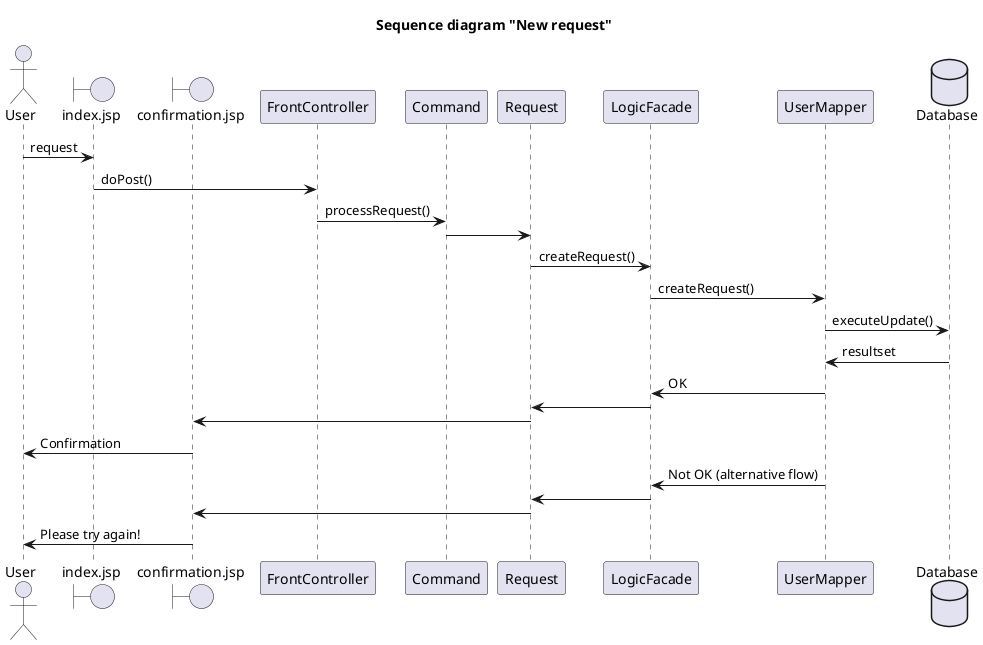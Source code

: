 @startuml

title Sequence diagram "New request"

actor User
boundary index.jsp
boundary confirmation.jsp
participant FrontController
participant Command
participant Request
participant LogicFacade
participant UserMapper
database Database

User -> index.jsp : request
index.jsp -> FrontController : doPost()
FrontController -> Command : processRequest()
Command -> Request :
Request -> LogicFacade : createRequest()
LogicFacade -> UserMapper : createRequest()
UserMapper -> Database : executeUpdate()
Database -> UserMapper : resultset
UserMapper -> LogicFacade : OK
LogicFacade -> Request
Request -> confirmation.jsp
confirmation.jsp -> User : Confirmation
UserMapper -> LogicFacade : Not OK (alternative flow)
LogicFacade -> Request
Request -> confirmation.jsp
confirmation.jsp -> User : Please try again!
@enduml
